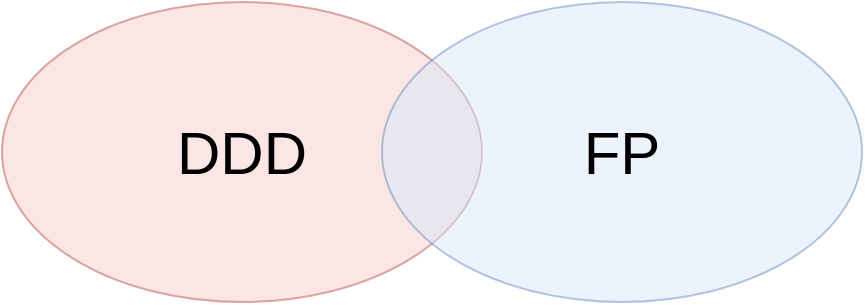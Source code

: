 <mxfile version="12.1.0" type="device" pages="1"><diagram id="L4a0s986wPkWSTlaagA9" name="Page-1"><mxGraphModel dx="961" dy="576" grid="1" gridSize="10" guides="1" tooltips="1" connect="1" arrows="1" fold="1" page="1" pageScale="1" pageWidth="850" pageHeight="1100" math="0" shadow="0"><root><mxCell id="0"/><mxCell id="1" parent="0"/><mxCell id="AiwdnHCYmMLaGLe1xPKQ-1" value="&lt;font style=&quot;font-size: 30px&quot;&gt;DDD&lt;/font&gt;" style="ellipse;whiteSpace=wrap;html=1;fillColor=#f8cecc;strokeColor=#b85450;opacity=50;" vertex="1" parent="1"><mxGeometry x="200" y="190" width="240" height="150" as="geometry"/></mxCell><mxCell id="AiwdnHCYmMLaGLe1xPKQ-2" value="&lt;font style=&quot;font-size: 30px&quot;&gt;FP&lt;/font&gt;" style="ellipse;whiteSpace=wrap;html=1;fillColor=#dae8fc;strokeColor=#6c8ebf;opacity=50;" vertex="1" parent="1"><mxGeometry x="390" y="190" width="240" height="150" as="geometry"/></mxCell></root></mxGraphModel></diagram></mxfile>
